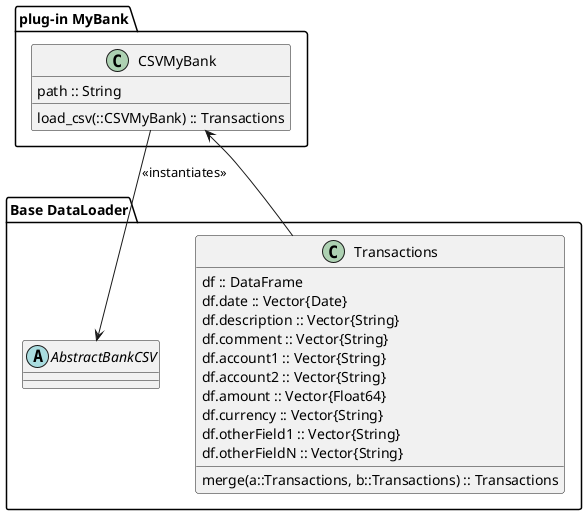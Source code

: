@startuml

package "plug-in MyBank" {
    class CSVMyBank {
        path :: String

        load_csv(::CSVMyBank) :: Transactions
    }
}

package "Base DataLoader" {

    abstract class AbstractBankCSV

    class Transactions {
        df :: DataFrame 
        df.date :: Vector{Date}
        df.description :: Vector{String}
        df.comment :: Vector{String}
        df.account1 :: Vector{String}
        df.account2 :: Vector{String}
        df.amount :: Vector{Float64}
        df.currency :: Vector{String}
        df.otherField1 :: Vector{String}
        df.otherFieldN :: Vector{String}

        merge(a::Transactions, b::Transactions) :: Transactions
    }
}


CSVMyBank --> AbstractBankCSV : << instantiates >>
Transactions --> CSVMyBank

@enduml
